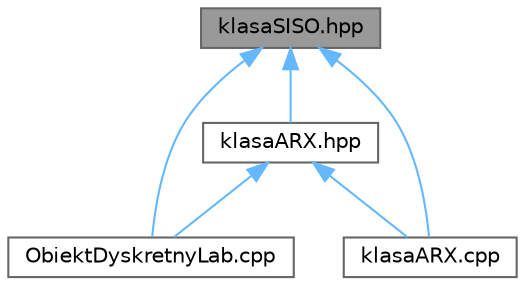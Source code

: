digraph "klasaSISO.hpp"
{
 // LATEX_PDF_SIZE
  bgcolor="transparent";
  edge [fontname=Helvetica,fontsize=10,labelfontname=Helvetica,labelfontsize=10];
  node [fontname=Helvetica,fontsize=10,shape=box,height=0.2,width=0.4];
  Node1 [label="klasaSISO.hpp",height=0.2,width=0.4,color="gray40", fillcolor="grey60", style="filled", fontcolor="black",tooltip=" "];
  Node1 -> Node2 [dir="back",color="steelblue1",style="solid"];
  Node2 [label="ObiektDyskretnyLab.cpp",height=0.2,width=0.4,color="grey40", fillcolor="white", style="filled",URL="$_obiekt_dyskretny_lab_8cpp.html",tooltip=" "];
  Node1 -> Node3 [dir="back",color="steelblue1",style="solid"];
  Node3 [label="klasaARX.cpp",height=0.2,width=0.4,color="grey40", fillcolor="white", style="filled",URL="$klasa_a_r_x_8cpp.html",tooltip=" "];
  Node1 -> Node4 [dir="back",color="steelblue1",style="solid"];
  Node4 [label="klasaARX.hpp",height=0.2,width=0.4,color="grey40", fillcolor="white", style="filled",URL="$klasa_a_r_x_8hpp.html",tooltip=" "];
  Node4 -> Node2 [dir="back",color="steelblue1",style="solid"];
  Node4 -> Node3 [dir="back",color="steelblue1",style="solid"];
}
